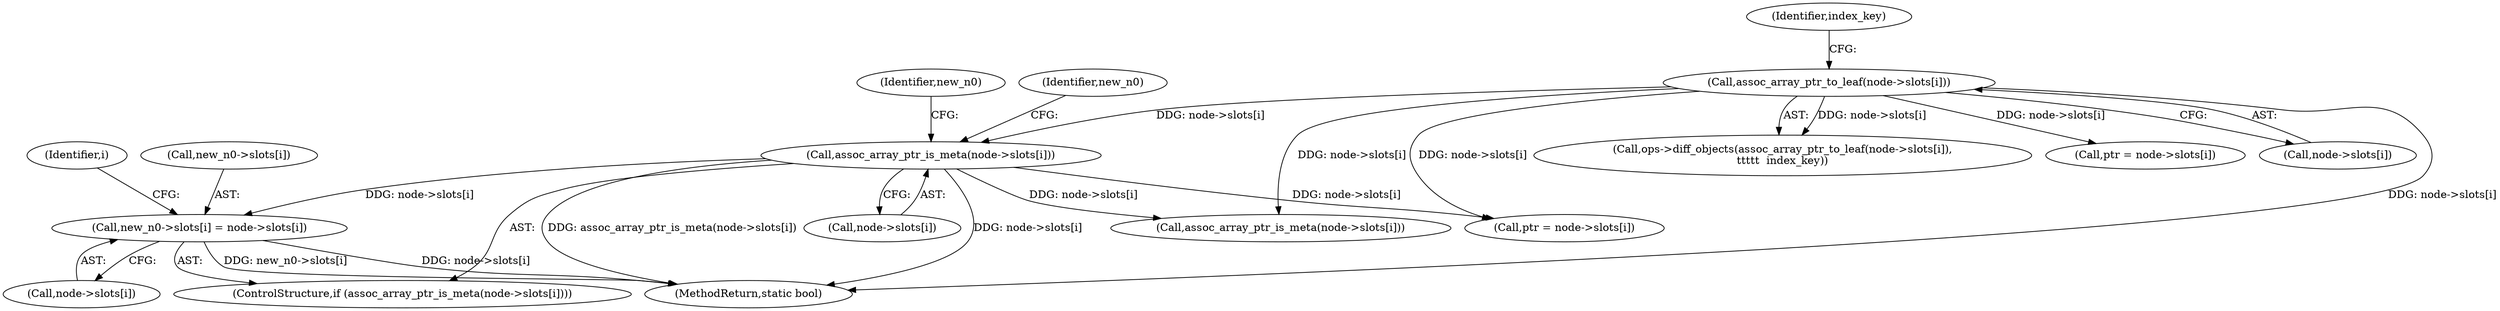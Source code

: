 digraph "0_linux_ea6789980fdaa610d7eb63602c746bf6ec70cd2b@array" {
"1000552" [label="(Call,new_n0->slots[i] = node->slots[i])"];
"1000546" [label="(Call,assoc_array_ptr_is_meta(node->slots[i]))"];
"1001020" [label="(Call,assoc_array_ptr_to_leaf(node->slots[i]))"];
"1000747" [label="(Call,ptr = node->slots[i])"];
"1001251" [label="(MethodReturn,static bool)"];
"1000558" [label="(Call,node->slots[i])"];
"1001026" [label="(Identifier,index_key)"];
"1000567" [label="(Identifier,new_n0)"];
"1000605" [label="(Call,assoc_array_ptr_is_meta(node->slots[i]))"];
"1000545" [label="(ControlStructure,if (assoc_array_ptr_is_meta(node->slots[i])))"];
"1000547" [label="(Call,node->slots[i])"];
"1001019" [label="(Call,ops->diff_objects(assoc_array_ptr_to_leaf(node->slots[i]),\n\t\t\t\t\t  index_key))"];
"1000546" [label="(Call,assoc_array_ptr_is_meta(node->slots[i]))"];
"1001204" [label="(Call,ptr = node->slots[i])"];
"1000553" [label="(Call,new_n0->slots[i])"];
"1000555" [label="(Identifier,new_n0)"];
"1001020" [label="(Call,assoc_array_ptr_to_leaf(node->slots[i]))"];
"1001021" [label="(Call,node->slots[i])"];
"1000552" [label="(Call,new_n0->slots[i] = node->slots[i])"];
"1000544" [label="(Identifier,i)"];
"1000552" -> "1000545"  [label="AST: "];
"1000552" -> "1000558"  [label="CFG: "];
"1000553" -> "1000552"  [label="AST: "];
"1000558" -> "1000552"  [label="AST: "];
"1000544" -> "1000552"  [label="CFG: "];
"1000552" -> "1001251"  [label="DDG: new_n0->slots[i]"];
"1000552" -> "1001251"  [label="DDG: node->slots[i]"];
"1000546" -> "1000552"  [label="DDG: node->slots[i]"];
"1000546" -> "1000545"  [label="AST: "];
"1000546" -> "1000547"  [label="CFG: "];
"1000547" -> "1000546"  [label="AST: "];
"1000555" -> "1000546"  [label="CFG: "];
"1000567" -> "1000546"  [label="CFG: "];
"1000546" -> "1001251"  [label="DDG: assoc_array_ptr_is_meta(node->slots[i])"];
"1000546" -> "1001251"  [label="DDG: node->slots[i]"];
"1001020" -> "1000546"  [label="DDG: node->slots[i]"];
"1000546" -> "1000605"  [label="DDG: node->slots[i]"];
"1000546" -> "1000747"  [label="DDG: node->slots[i]"];
"1001020" -> "1001019"  [label="AST: "];
"1001020" -> "1001021"  [label="CFG: "];
"1001021" -> "1001020"  [label="AST: "];
"1001026" -> "1001020"  [label="CFG: "];
"1001020" -> "1001251"  [label="DDG: node->slots[i]"];
"1001020" -> "1000605"  [label="DDG: node->slots[i]"];
"1001020" -> "1000747"  [label="DDG: node->slots[i]"];
"1001020" -> "1001019"  [label="DDG: node->slots[i]"];
"1001020" -> "1001204"  [label="DDG: node->slots[i]"];
}
